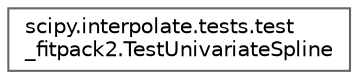 digraph "Graphical Class Hierarchy"
{
 // LATEX_PDF_SIZE
  bgcolor="transparent";
  edge [fontname=Helvetica,fontsize=10,labelfontname=Helvetica,labelfontsize=10];
  node [fontname=Helvetica,fontsize=10,shape=box,height=0.2,width=0.4];
  rankdir="LR";
  Node0 [id="Node000000",label="scipy.interpolate.tests.test\l_fitpack2.TestUnivariateSpline",height=0.2,width=0.4,color="grey40", fillcolor="white", style="filled",URL="$da/d18/classscipy_1_1interpolate_1_1tests_1_1test__fitpack2_1_1TestUnivariateSpline.html",tooltip=" "];
}
